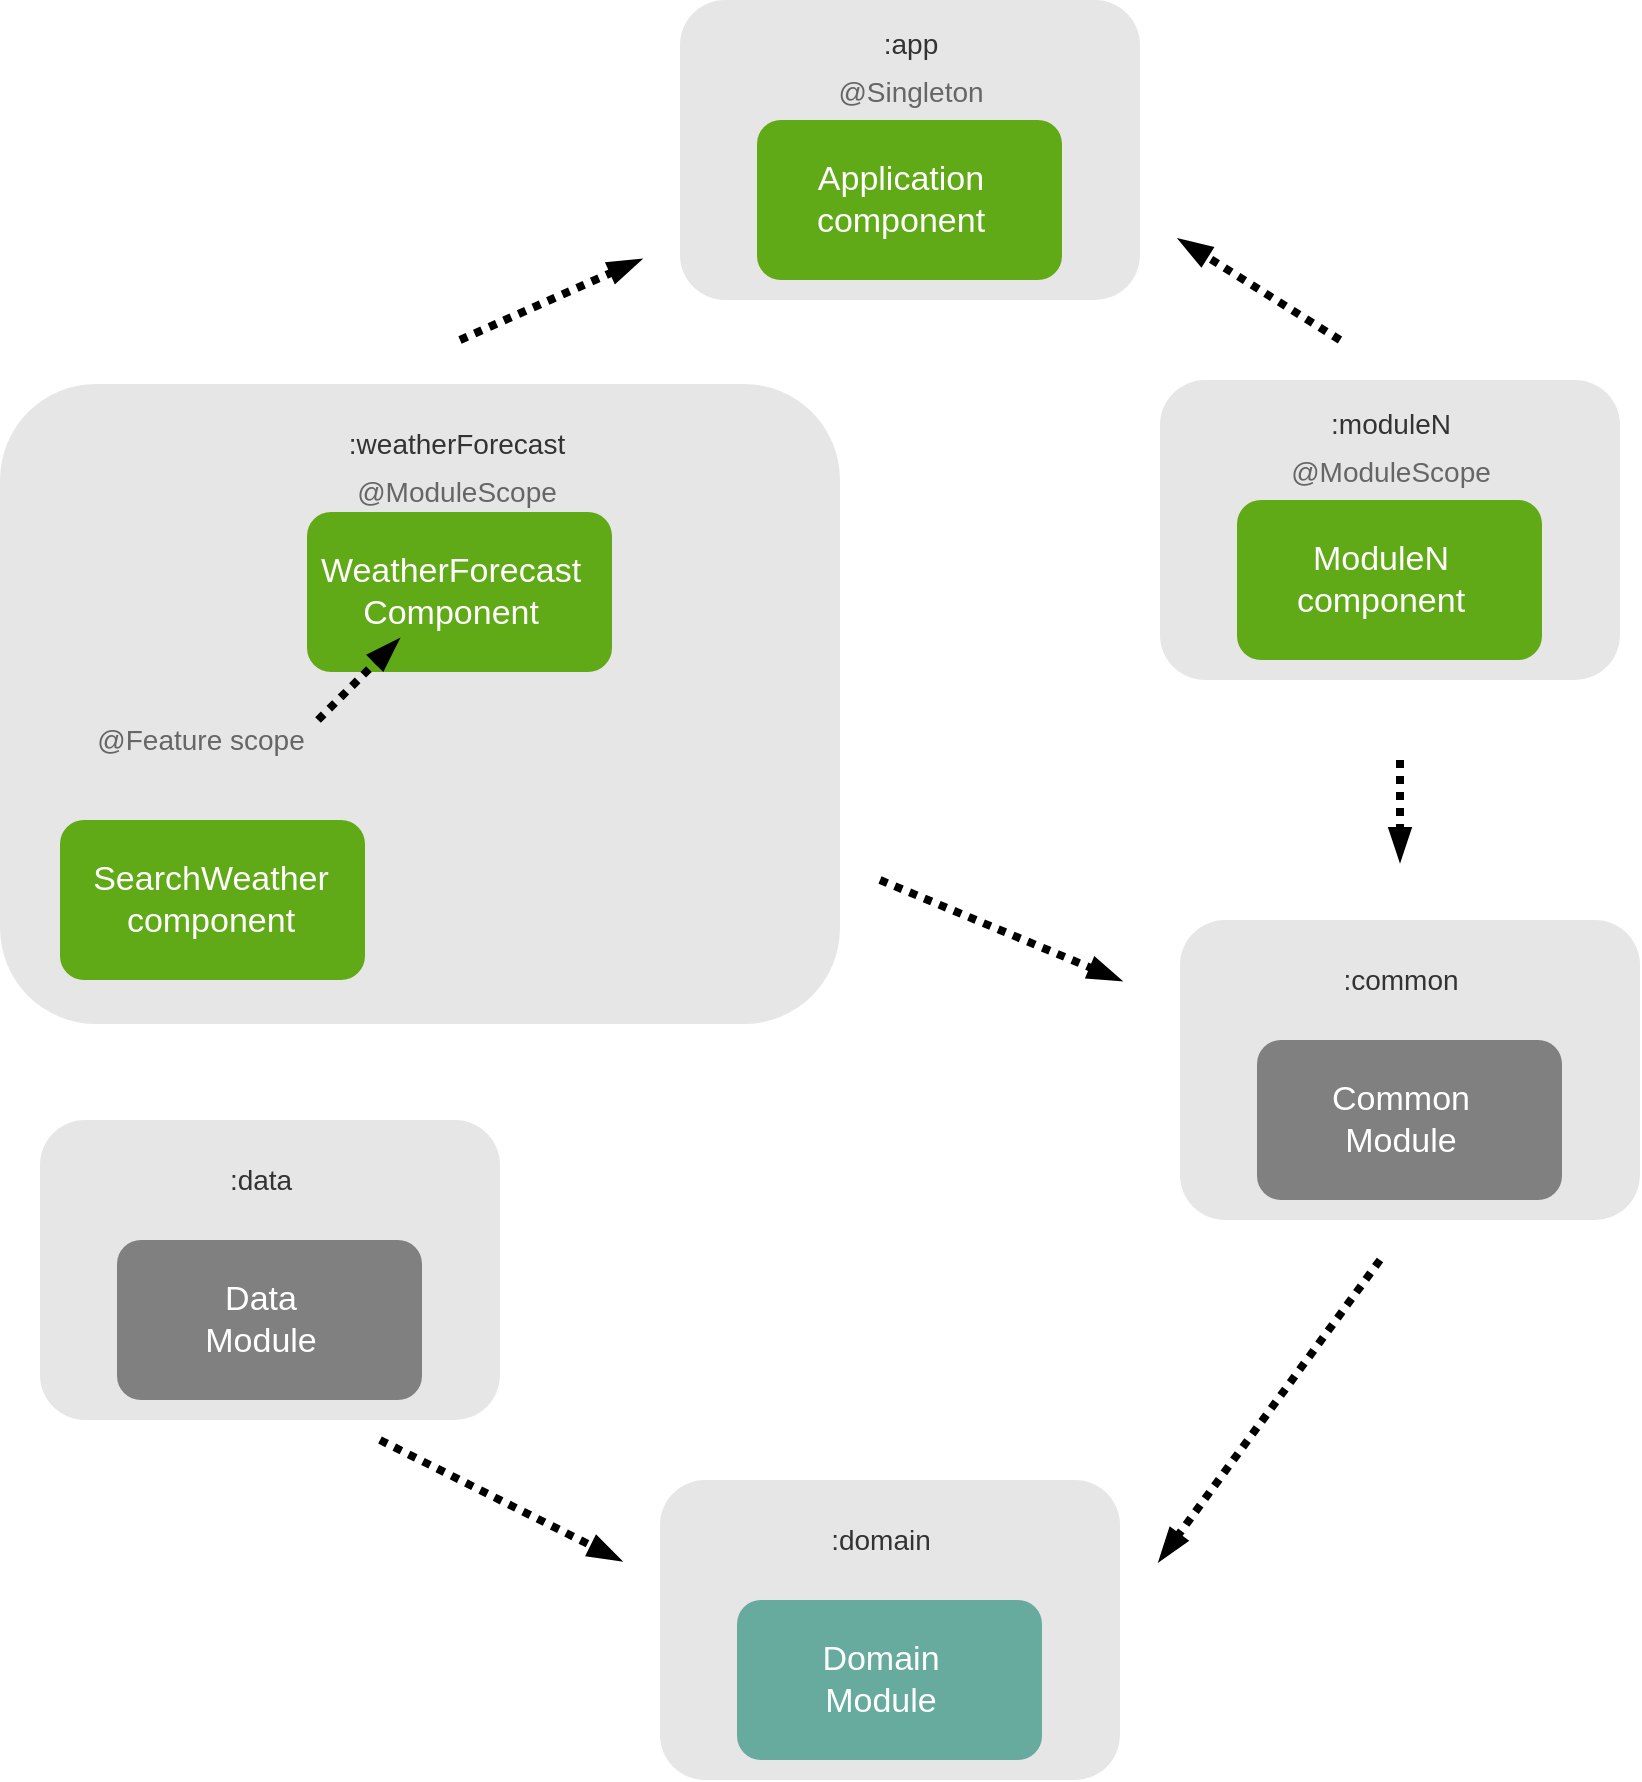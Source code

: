 <mxfile version="14.9.2" type="github">
  <diagram id="bgodeQYkbelj0-mFvfvZ" name="Page-1">
    <mxGraphModel dx="2137" dy="1005" grid="1" gridSize="10" guides="1" tooltips="1" connect="1" arrows="1" fold="1" page="1" pageScale="1" pageWidth="850" pageHeight="1100" math="0" shadow="0">
      <root>
        <mxCell id="0" />
        <mxCell id="1" parent="0" />
        <mxCell id="MnPTEqdTU2PPBeq860JP-6" value="" style="group" vertex="1" connectable="0" parent="1">
          <mxGeometry x="350" y="110" width="230" height="150" as="geometry" />
        </mxCell>
        <mxCell id="MnPTEqdTU2PPBeq860JP-1" value="" style="rounded=1;whiteSpace=wrap;html=1;fillColor=#E6E6E6;strokeColor=none;" vertex="1" parent="MnPTEqdTU2PPBeq860JP-6">
          <mxGeometry width="230" height="150" as="geometry" />
        </mxCell>
        <mxCell id="MnPTEqdTU2PPBeq860JP-2" value="" style="rounded=1;whiteSpace=wrap;html=1;fillColor=#60a917;fontColor=#ffffff;strokeColor=none;" vertex="1" parent="MnPTEqdTU2PPBeq860JP-6">
          <mxGeometry x="38.5" y="60" width="152.5" height="80" as="geometry" />
        </mxCell>
        <mxCell id="MnPTEqdTU2PPBeq860JP-3" value=":app" style="text;html=1;align=center;verticalAlign=middle;resizable=0;points=[];autosize=1;strokeColor=none;fontSize=14;fontColor=#333333;" vertex="1" parent="MnPTEqdTU2PPBeq860JP-6">
          <mxGeometry x="95" y="12" width="40" height="20" as="geometry" />
        </mxCell>
        <mxCell id="MnPTEqdTU2PPBeq860JP-4" value="@Singleton" style="text;html=1;align=center;verticalAlign=middle;resizable=0;points=[];autosize=1;fontColor=#666666;fontSize=14;" vertex="1" parent="MnPTEqdTU2PPBeq860JP-6">
          <mxGeometry x="70" y="36" width="90" height="20" as="geometry" />
        </mxCell>
        <mxCell id="MnPTEqdTU2PPBeq860JP-5" value="Application&lt;br style=&quot;font-size: 17px;&quot;&gt;component" style="text;html=1;align=center;verticalAlign=middle;resizable=0;points=[];autosize=1;strokeColor=none;fontColor=#FFFFFF;fontSize=17;" vertex="1" parent="MnPTEqdTU2PPBeq860JP-6">
          <mxGeometry x="60" y="75" width="100" height="50" as="geometry" />
        </mxCell>
        <mxCell id="MnPTEqdTU2PPBeq860JP-7" value="" style="group" vertex="1" connectable="0" parent="1">
          <mxGeometry x="70" y="322" width="360" height="320" as="geometry" />
        </mxCell>
        <mxCell id="MnPTEqdTU2PPBeq860JP-8" value="" style="rounded=1;whiteSpace=wrap;html=1;fillColor=#E6E6E6;strokeColor=none;" vertex="1" parent="MnPTEqdTU2PPBeq860JP-7">
          <mxGeometry x="-60" y="-20" width="420" height="320" as="geometry" />
        </mxCell>
        <mxCell id="MnPTEqdTU2PPBeq860JP-49" value="" style="rounded=1;whiteSpace=wrap;html=1;fillColor=#60a917;fontColor=#ffffff;strokeColor=none;" vertex="1" parent="MnPTEqdTU2PPBeq860JP-7">
          <mxGeometry x="-30" y="198" width="152.5" height="80" as="geometry" />
        </mxCell>
        <mxCell id="MnPTEqdTU2PPBeq860JP-57" value="" style="group" vertex="1" connectable="0" parent="MnPTEqdTU2PPBeq860JP-7">
          <mxGeometry x="90" width="156" height="124" as="geometry" />
        </mxCell>
        <mxCell id="MnPTEqdTU2PPBeq860JP-9" value="" style="rounded=1;whiteSpace=wrap;html=1;fillColor=#60a917;fontColor=#ffffff;strokeColor=none;" vertex="1" parent="MnPTEqdTU2PPBeq860JP-57">
          <mxGeometry x="3.5" y="44" width="152.5" height="80" as="geometry" />
        </mxCell>
        <mxCell id="MnPTEqdTU2PPBeq860JP-10" value=":weatherForecast" style="text;html=1;align=center;verticalAlign=middle;resizable=0;points=[];autosize=1;strokeColor=none;fontSize=14;fontColor=#333333;" vertex="1" parent="MnPTEqdTU2PPBeq860JP-57">
          <mxGeometry x="18" width="120" height="20" as="geometry" />
        </mxCell>
        <mxCell id="MnPTEqdTU2PPBeq860JP-11" value="@ModuleScope" style="text;html=1;align=center;verticalAlign=middle;resizable=0;points=[];autosize=1;fontColor=#666666;fontSize=14;" vertex="1" parent="MnPTEqdTU2PPBeq860JP-57">
          <mxGeometry x="18" y="24" width="120" height="20" as="geometry" />
        </mxCell>
        <mxCell id="MnPTEqdTU2PPBeq860JP-12" value="WeatherForecast&lt;br&gt;Component" style="text;html=1;align=center;verticalAlign=middle;resizable=0;points=[];autosize=1;strokeColor=none;fontColor=#FFFFFF;fontSize=17;" vertex="1" parent="MnPTEqdTU2PPBeq860JP-57">
          <mxGeometry y="59" width="150" height="50" as="geometry" />
        </mxCell>
        <mxCell id="MnPTEqdTU2PPBeq860JP-50" value="SearchWeather&lt;br&gt;component" style="text;html=1;align=center;verticalAlign=middle;resizable=0;points=[];autosize=1;strokeColor=none;fontColor=#FFFFFF;fontSize=17;" vertex="1" parent="MnPTEqdTU2PPBeq860JP-7">
          <mxGeometry x="-20" y="213" width="130" height="50" as="geometry" />
        </mxCell>
        <mxCell id="MnPTEqdTU2PPBeq860JP-13" value="" style="group" vertex="1" connectable="0" parent="1">
          <mxGeometry x="340" y="850" width="230" height="150" as="geometry" />
        </mxCell>
        <mxCell id="MnPTEqdTU2PPBeq860JP-14" value="" style="rounded=1;whiteSpace=wrap;html=1;fillColor=#E6E6E6;strokeColor=none;" vertex="1" parent="MnPTEqdTU2PPBeq860JP-13">
          <mxGeometry width="230" height="150" as="geometry" />
        </mxCell>
        <mxCell id="MnPTEqdTU2PPBeq860JP-15" value="" style="rounded=1;whiteSpace=wrap;html=1;strokeColor=none;fontColor=#666666;fillColor=#67AB9F;" vertex="1" parent="MnPTEqdTU2PPBeq860JP-13">
          <mxGeometry x="38.5" y="60" width="152.5" height="80" as="geometry" />
        </mxCell>
        <mxCell id="MnPTEqdTU2PPBeq860JP-16" value=":domain" style="text;html=1;align=center;verticalAlign=middle;resizable=0;points=[];autosize=1;strokeColor=none;fontSize=14;fontColor=#333333;" vertex="1" parent="MnPTEqdTU2PPBeq860JP-13">
          <mxGeometry x="75" y="20" width="70" height="20" as="geometry" />
        </mxCell>
        <mxCell id="MnPTEqdTU2PPBeq860JP-18" value="Domain&lt;br&gt;Module" style="text;html=1;align=center;verticalAlign=middle;resizable=0;points=[];autosize=1;strokeColor=none;fontColor=#FFFFFF;fontSize=17;" vertex="1" parent="MnPTEqdTU2PPBeq860JP-13">
          <mxGeometry x="75" y="75" width="70" height="50" as="geometry" />
        </mxCell>
        <mxCell id="MnPTEqdTU2PPBeq860JP-19" value="" style="group" vertex="1" connectable="0" parent="1">
          <mxGeometry x="30" y="670" width="230" height="150" as="geometry" />
        </mxCell>
        <mxCell id="MnPTEqdTU2PPBeq860JP-20" value="" style="rounded=1;whiteSpace=wrap;html=1;fillColor=#E6E6E6;strokeColor=none;" vertex="1" parent="MnPTEqdTU2PPBeq860JP-19">
          <mxGeometry width="230" height="150" as="geometry" />
        </mxCell>
        <mxCell id="MnPTEqdTU2PPBeq860JP-21" value="" style="rounded=1;whiteSpace=wrap;html=1;strokeColor=none;fontColor=#666666;fillColor=#808080;" vertex="1" parent="MnPTEqdTU2PPBeq860JP-19">
          <mxGeometry x="38.5" y="60" width="152.5" height="80" as="geometry" />
        </mxCell>
        <mxCell id="MnPTEqdTU2PPBeq860JP-22" value=":data" style="text;html=1;align=center;verticalAlign=middle;resizable=0;points=[];autosize=1;strokeColor=none;fontSize=14;fontColor=#333333;" vertex="1" parent="MnPTEqdTU2PPBeq860JP-19">
          <mxGeometry x="85" y="20" width="50" height="20" as="geometry" />
        </mxCell>
        <mxCell id="MnPTEqdTU2PPBeq860JP-23" value="Data&lt;br&gt;Module" style="text;html=1;align=center;verticalAlign=middle;resizable=0;points=[];autosize=1;strokeColor=none;fontColor=#FFFFFF;fontSize=17;" vertex="1" parent="MnPTEqdTU2PPBeq860JP-19">
          <mxGeometry x="75" y="75" width="70" height="50" as="geometry" />
        </mxCell>
        <mxCell id="MnPTEqdTU2PPBeq860JP-24" value="" style="group" vertex="1" connectable="0" parent="1">
          <mxGeometry x="600" y="570" width="230" height="150" as="geometry" />
        </mxCell>
        <mxCell id="MnPTEqdTU2PPBeq860JP-25" value="" style="rounded=1;whiteSpace=wrap;html=1;fillColor=#E6E6E6;strokeColor=none;" vertex="1" parent="MnPTEqdTU2PPBeq860JP-24">
          <mxGeometry width="230" height="150" as="geometry" />
        </mxCell>
        <mxCell id="MnPTEqdTU2PPBeq860JP-26" value="" style="rounded=1;whiteSpace=wrap;html=1;strokeColor=none;fontColor=#666666;fillColor=#808080;" vertex="1" parent="MnPTEqdTU2PPBeq860JP-24">
          <mxGeometry x="38.5" y="60" width="152.5" height="80" as="geometry" />
        </mxCell>
        <mxCell id="MnPTEqdTU2PPBeq860JP-27" value=":common" style="text;html=1;align=center;verticalAlign=middle;resizable=0;points=[];autosize=1;strokeColor=none;fontSize=14;fontColor=#333333;" vertex="1" parent="MnPTEqdTU2PPBeq860JP-24">
          <mxGeometry x="75" y="20" width="70" height="20" as="geometry" />
        </mxCell>
        <mxCell id="MnPTEqdTU2PPBeq860JP-28" value="Common&lt;br&gt;Module" style="text;html=1;align=center;verticalAlign=middle;resizable=0;points=[];autosize=1;strokeColor=none;fontColor=#FFFFFF;fontSize=17;" vertex="1" parent="MnPTEqdTU2PPBeq860JP-24">
          <mxGeometry x="70" y="75" width="80" height="50" as="geometry" />
        </mxCell>
        <mxCell id="MnPTEqdTU2PPBeq860JP-29" style="rounded=0;orthogonalLoop=1;jettySize=auto;html=1;fontSize=14;fontColor=#666666;dashed=1;endArrow=blockThin;endFill=1;strokeWidth=4;dashPattern=1 1;" edge="1" parent="1">
          <mxGeometry relative="1" as="geometry">
            <mxPoint x="330" y="240" as="targetPoint" />
            <mxPoint x="240" y="280" as="sourcePoint" />
          </mxGeometry>
        </mxCell>
        <mxCell id="MnPTEqdTU2PPBeq860JP-31" style="rounded=0;orthogonalLoop=1;jettySize=auto;html=1;fontSize=14;fontColor=#666666;dashed=1;endArrow=blockThin;endFill=1;strokeWidth=4;dashPattern=1 1;" edge="1" parent="1">
          <mxGeometry relative="1" as="geometry">
            <mxPoint x="590" y="890" as="targetPoint" />
            <mxPoint x="700" y="740" as="sourcePoint" />
          </mxGeometry>
        </mxCell>
        <mxCell id="MnPTEqdTU2PPBeq860JP-33" style="rounded=0;orthogonalLoop=1;jettySize=auto;html=1;fontSize=14;fontColor=#666666;dashed=1;endArrow=blockThin;endFill=1;strokeWidth=4;dashPattern=1 1;" edge="1" parent="1">
          <mxGeometry relative="1" as="geometry">
            <mxPoint x="320" y="890" as="targetPoint" />
            <mxPoint x="200" y="830" as="sourcePoint" />
          </mxGeometry>
        </mxCell>
        <mxCell id="MnPTEqdTU2PPBeq860JP-34" value="" style="group" vertex="1" connectable="0" parent="1">
          <mxGeometry x="590" y="300" width="230" height="150" as="geometry" />
        </mxCell>
        <mxCell id="MnPTEqdTU2PPBeq860JP-35" value="" style="rounded=1;whiteSpace=wrap;html=1;fillColor=#E6E6E6;strokeColor=none;" vertex="1" parent="MnPTEqdTU2PPBeq860JP-34">
          <mxGeometry width="230" height="150" as="geometry" />
        </mxCell>
        <mxCell id="MnPTEqdTU2PPBeq860JP-36" value="" style="rounded=1;whiteSpace=wrap;html=1;fillColor=#60a917;fontColor=#ffffff;strokeColor=none;" vertex="1" parent="MnPTEqdTU2PPBeq860JP-34">
          <mxGeometry x="38.5" y="60" width="152.5" height="80" as="geometry" />
        </mxCell>
        <mxCell id="MnPTEqdTU2PPBeq860JP-37" value=":moduleN" style="text;html=1;align=center;verticalAlign=middle;resizable=0;points=[];autosize=1;strokeColor=none;fontSize=14;fontColor=#333333;" vertex="1" parent="MnPTEqdTU2PPBeq860JP-34">
          <mxGeometry x="75" y="12" width="80" height="20" as="geometry" />
        </mxCell>
        <mxCell id="MnPTEqdTU2PPBeq860JP-38" value="@ModuleScope" style="text;html=1;align=center;verticalAlign=middle;resizable=0;points=[];autosize=1;fontColor=#666666;fontSize=14;" vertex="1" parent="MnPTEqdTU2PPBeq860JP-34">
          <mxGeometry x="55" y="36" width="120" height="20" as="geometry" />
        </mxCell>
        <mxCell id="MnPTEqdTU2PPBeq860JP-39" value="ModuleN&lt;br&gt;component" style="text;html=1;align=center;verticalAlign=middle;resizable=0;points=[];autosize=1;strokeColor=none;fontColor=#FFFFFF;fontSize=17;" vertex="1" parent="MnPTEqdTU2PPBeq860JP-34">
          <mxGeometry x="60" y="75" width="100" height="50" as="geometry" />
        </mxCell>
        <mxCell id="MnPTEqdTU2PPBeq860JP-40" style="rounded=0;orthogonalLoop=1;jettySize=auto;html=1;fontSize=14;fontColor=#666666;dashed=1;endArrow=blockThin;endFill=1;strokeWidth=4;dashPattern=1 1;" edge="1" parent="1">
          <mxGeometry relative="1" as="geometry">
            <mxPoint x="600" y="230" as="targetPoint" />
            <mxPoint x="680" y="280" as="sourcePoint" />
          </mxGeometry>
        </mxCell>
        <mxCell id="MnPTEqdTU2PPBeq860JP-41" style="rounded=0;orthogonalLoop=1;jettySize=auto;html=1;fontSize=14;fontColor=#666666;dashed=1;endArrow=blockThin;endFill=1;strokeWidth=4;dashPattern=1 1;" edge="1" parent="1">
          <mxGeometry relative="1" as="geometry">
            <mxPoint x="710" y="540" as="targetPoint" />
            <mxPoint x="710" y="490" as="sourcePoint" />
          </mxGeometry>
        </mxCell>
        <mxCell id="MnPTEqdTU2PPBeq860JP-51" value="@Feature scope" style="text;html=1;align=center;verticalAlign=middle;resizable=0;points=[];autosize=1;fontColor=#666666;fontSize=14;" vertex="1" parent="1">
          <mxGeometry x="50" y="470" width="120" height="20" as="geometry" />
        </mxCell>
        <mxCell id="MnPTEqdTU2PPBeq860JP-56" style="rounded=0;orthogonalLoop=1;jettySize=auto;html=1;fontSize=14;fontColor=#666666;dashed=1;endArrow=blockThin;endFill=1;strokeWidth=4;dashPattern=1 1;" edge="1" parent="1">
          <mxGeometry relative="1" as="geometry">
            <mxPoint x="209" y="430" as="targetPoint" />
            <mxPoint x="169" y="470" as="sourcePoint" />
          </mxGeometry>
        </mxCell>
        <mxCell id="MnPTEqdTU2PPBeq860JP-58" style="rounded=0;orthogonalLoop=1;jettySize=auto;html=1;fontSize=14;fontColor=#666666;dashed=1;endArrow=blockThin;endFill=1;strokeWidth=4;dashPattern=1 1;" edge="1" parent="1">
          <mxGeometry relative="1" as="geometry">
            <mxPoint x="570" y="600" as="targetPoint" />
            <mxPoint x="450" y="550" as="sourcePoint" />
          </mxGeometry>
        </mxCell>
      </root>
    </mxGraphModel>
  </diagram>
</mxfile>
